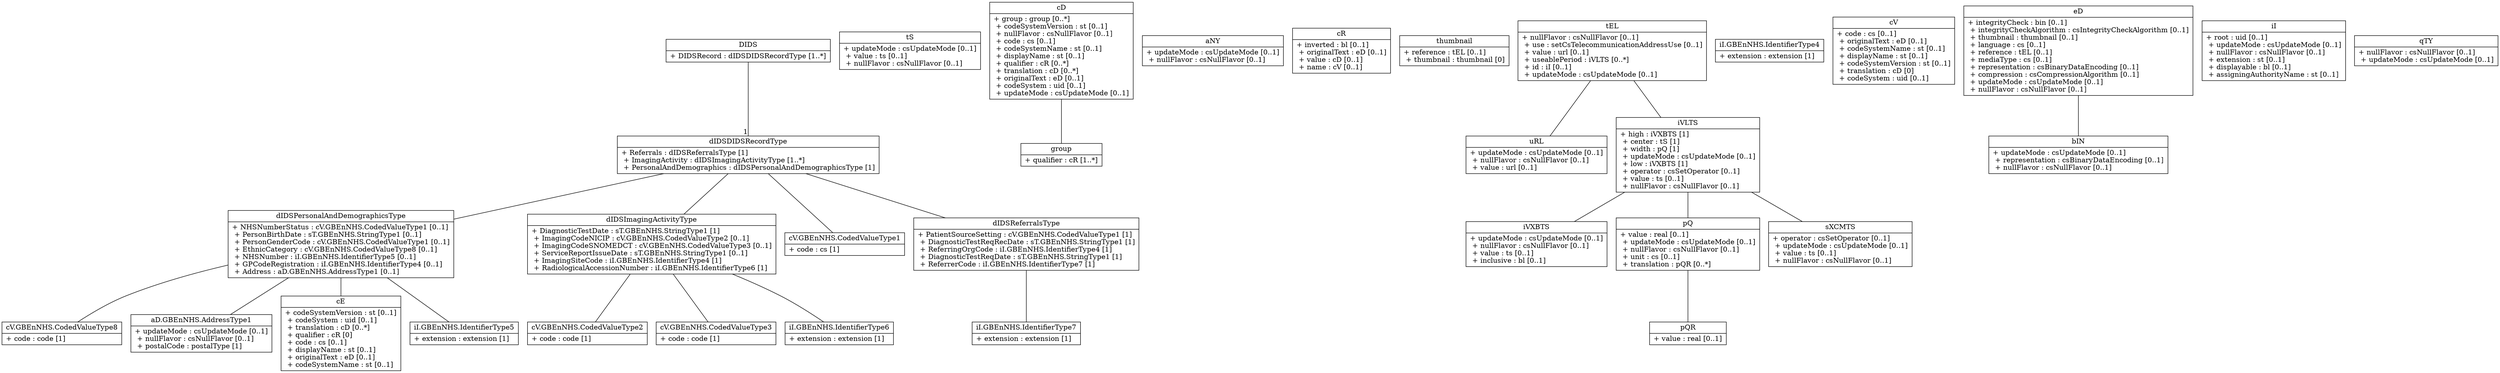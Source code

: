 
graph G {
        node [
            shape = "record"
        ]
        edge [
        ]
        "cff44f8b-dba8-46d3-bb43-53fcf52951cc" [
                label = "{dIDSPersonalAndDemographicsType|
                + NHSNumberStatus : cV.GBEnNHS.CodedValueType1 [0..1
]\l
                + PersonBirthDate : sT.GBEnNHS.StringType1 [0..1
]\l
                + PersonGenderCode : cV.GBEnNHS.CodedValueType1 [0..1
]\l
                + EthnicCategory : cV.GBEnNHS.CodedValueType8 [0..1
]\l
                + NHSNumber : iI.GBEnNHS.IdentifierType5 [0..1
]\l
                + GPCodeRegistration : iI.GBEnNHS.IdentifierType4 [0..1
]\l
                + Address : aD.GBEnNHS.AddressType1 [0..1
]\l
                }"
        ]

        "a2d5d6ce-d0ec-48b6-b823-1c96b7c1dd19" [
                label = "{tS|
                + updateMode : csUpdateMode [0..1
]\l
                + value : ts [0..1
]\l
                + nullFlavor : csNullFlavor [0..1
]\l
                }"
        ]

        "bfdb4cf3-4f0c-4435-a7fc-dc545aede158" [
                label = "{cD|
                + group : group [0..*
]\l
                + codeSystemVersion : st [0..1
]\l
                + nullFlavor : csNullFlavor [0..1
]\l
                + code : cs [0..1
]\l
                + codeSystemName : st [0..1
]\l
                + displayName : st [0..1
]\l
                + qualifier : cR [0..*
]\l
                + translation : cD [0..*
]\l
                + originalText : eD [0..1
]\l
                + codeSystem : uid [0..1
]\l
                + updateMode : csUpdateMode [0..1
]\l
                }"
        ]

        "b133b87a-6e66-46e0-b2ee-2eb39a04524c" [
                label = "{aNY|
                + updateMode : csUpdateMode [0..1
]\l
                + nullFlavor : csNullFlavor [0..1
]\l
                }"
        ]

        "3774040a-2b00-43ae-aa05-b3e6bee2e720" [
                label = "{cV.GBEnNHS.CodedValueType8|
                + code : code [1
]\l
                }"
        ]

        "6a0fd3ed-8ef7-47cf-a92e-3152a73376ee" [
                label = "{cR|
                + inverted : bl [0..1
]\l
                + originalText : eD [0..1
]\l
                + value : cD [0..1
]\l
                + name : cV [0..1
]\l
                }"
        ]

        "086e539e-8a82-4384-96fc-8212a75bdada" [
                label = "{thumbnail|
                + reference : tEL [0..1
]\l
                + thumbnail : thumbnail [0
]\l
                }"
        ]

        "6f0ec180-1609-46df-b71c-e4a5c62ac10e" [
                label = "{dIDSDIDSRecordType|
                + Referrals : dIDSReferralsType [1
]\l
                + ImagingActivity : dIDSImagingActivityType [1..*
]\l
                + PersonalAndDemographics : dIDSPersonalAndDemographicsType [1
]\l
                }"
        ]

        "61567a79-ecf2-4704-9135-d0e7411c613e" [
                label = "{uRL|
                + updateMode : csUpdateMode [0..1
]\l
                + nullFlavor : csNullFlavor [0..1
]\l
                + value : url [0..1
]\l
                }"
        ]

        "726b9d7d-fc98-4782-b29a-91de3aa119c2" [
                label = "{dIDSImagingActivityType|
                + DiagnosticTestDate : sT.GBEnNHS.StringType1 [1
]\l
                + ImagingCodeNICIP : cV.GBEnNHS.CodedValueType2 [0..1
]\l
                + ImagingCodeSNOMEDCT : cV.GBEnNHS.CodedValueType3 [0..1
]\l
                + ServiceReportIssueDate : sT.GBEnNHS.StringType1 [0..1
]\l
                + ImagingSiteCode : iI.GBEnNHS.IdentifierType4 [1
]\l
                + RadiologicalAccessionNumber : iI.GBEnNHS.IdentifierType6 [1
]\l
                }"
        ]

        "fa8a804e-4524-494b-9f87-80beb43d07ea" [
                label = "{iI.GBEnNHS.IdentifierType4|
                + extension : extension [1
]\l
                }"
        ]

        "c04a7a78-ee25-42be-ac6d-dbd9bb5ef750" [
                label = "{aD.GBEnNHS.AddressType1|
                + updateMode : csUpdateMode [0..1
]\l
                + nullFlavor : csNullFlavor [0..1
]\l
                + postalCode : postalType [1
]\l
                }"
        ]

        "3e085fb1-ac2b-4e71-bc62-56d613f0f802" [
                label = "{cV.GBEnNHS.CodedValueType2|
                + code : code [1
]\l
                }"
        ]

        "229f226c-ee0a-45aa-ba61-a916937e35c2" [
                label = "{iI.GBEnNHS.IdentifierType7|
                + extension : extension [1
]\l
                }"
        ]

        "3d1c7c1f-0eea-4504-a3f2-6813fef631cc" [
                label = "{iVXBTS|
                + updateMode : csUpdateMode [0..1
]\l
                + nullFlavor : csNullFlavor [0..1
]\l
                + value : ts [0..1
]\l
                + inclusive : bl [0..1
]\l
                }"
        ]

        "9e567f93-0075-4524-b9b3-3b46a28893ce" [
                label = "{cV.GBEnNHS.CodedValueType1|
                + code : cs [1
]\l
                }"
        ]

        "cf0f4a82-8e81-4bf7-a015-b487dd0f1c96" [
                label = "{cV|
                + code : cs [0..1
]\l
                + originalText : eD [0..1
]\l
                + codeSystemName : st [0..1
]\l
                + displayName : st [0..1
]\l
                + codeSystemVersion : st [0..1
]\l
                + translation : cD [0
]\l
                + codeSystem : uid [0..1
]\l
                }"
        ]

        "c4b6754a-040f-45e0-b39a-23bf2331608c" [
                label = "{eD|
                + integrityCheck : bin [0..1
]\l
                + integrityCheckAlgorithm : csIntegrityCheckAlgorithm [0..1
]\l
                + thumbnail : thumbnail [0..1
]\l
                + language : cs [0..1
]\l
                + reference : tEL [0..1
]\l
                + mediaType : cs [0..1
]\l
                + representation : csBinaryDataEncoding [0..1
]\l
                + compression : csCompressionAlgorithm [0..1
]\l
                + updateMode : csUpdateMode [0..1
]\l
                + nullFlavor : csNullFlavor [0..1
]\l
                }"
        ]

        "72d38972-356c-409b-90f6-87b37303087e" [
                label = "{cE|
                + codeSystemVersion : st [0..1
]\l
                + codeSystem : uid [0..1
]\l
                + translation : cD [0..*
]\l
                + qualifier : cR [0
]\l
                + code : cs [0..1
]\l
                + displayName : st [0..1
]\l
                + originalText : eD [0..1
]\l
                + codeSystemName : st [0..1
]\l
                }"
        ]

        "407de7d2-ef81-4b0a-b88e-9d76cfb2eb0a" [
                label = "{tEL|
                + nullFlavor : csNullFlavor [0..1
]\l
                + use : setCsTelecommunicationAddressUse [0..1
]\l
                + value : url [0..1
]\l
                + useablePeriod : iVLTS [0..*
]\l
                + id : iI [0..1
]\l
                + updateMode : csUpdateMode [0..1
]\l
                }"
        ]

        "488e8efd-8f15-4c82-9a70-7a3e5c2689e7" [
                label = "{bIN|
                + updateMode : csUpdateMode [0..1
]\l
                + representation : csBinaryDataEncoding [0..1
]\l
                + nullFlavor : csNullFlavor [0..1
]\l
                }"
        ]

        "0cd63752-42a8-4ad0-8ff2-40b8055454d2" [
                label = "{DIDS|
                + DIDSRecord : dIDSDIDSRecordType [1..*
]\l
                }"
        ]

        "45bb5b47-e871-4731-8e6f-5314632d1fb3" [
                label = "{iI|
                + root : uid [0..1
]\l
                + updateMode : csUpdateMode [0..1
]\l
                + nullFlavor : csNullFlavor [0..1
]\l
                + extension : st [0..1
]\l
                + displayable : bl [0..1
]\l
                + assigningAuthorityName : st [0..1
]\l
                }"
        ]

        "0a31c783-e3e6-4d11-bcb6-7d6391482bde" [
                label = "{iI.GBEnNHS.IdentifierType5|
                + extension : extension [1
]\l
                }"
        ]

        "57b221bc-1a49-485f-a4ca-e4d765aafd9c" [
                label = "{pQR|
                + value : real [0..1
]\l
                }"
        ]

        "28ff5da1-32b2-412e-a7f8-b03fae1897e4" [
                label = "{iVLTS|
                + high : iVXBTS [1
]\l
                + center : tS [1
]\l
                + width : pQ [1
]\l
                + updateMode : csUpdateMode [0..1
]\l
                + low : iVXBTS [1
]\l
                + operator : csSetOperator [0..1
]\l
                + value : ts [0..1
]\l
                + nullFlavor : csNullFlavor [0..1
]\l
                }"
        ]

        "27f900c8-faf1-486c-b24e-bba2b80e43ed" [
                label = "{group|
                + qualifier : cR [1..*
]\l
                }"
        ]

        "203b3fe8-df33-435b-a59d-63d4996ee562" [
                label = "{dIDSReferralsType|
                + PatientSourceSetting : cV.GBEnNHS.CodedValueType1 [1
]\l
                + DiagnosticTestReqRecDate : sT.GBEnNHS.StringType1 [1
]\l
                + ReferringOrgCode : iI.GBEnNHS.IdentifierType4 [1
]\l
                + DiagnosticTestReqDate : sT.GBEnNHS.StringType1 [1
]\l
                + ReferrerCode : iI.GBEnNHS.IdentifierType7 [1
]\l
                }"
        ]

        "a47b0ded-562e-4990-a7e1-8dd6cad5c493" [
                label = "{qTY|
                + nullFlavor : csNullFlavor [0..1
]\l
                + updateMode : csUpdateMode [0..1
]\l
                }"
        ]

        "3b90b3fa-3de8-4d00-a383-21be12af67e3" [
                label = "{pQ|
                + value : real [0..1
]\l
                + updateMode : csUpdateMode [0..1
]\l
                + nullFlavor : csNullFlavor [0..1
]\l
                + unit : cs [0..1
]\l
                + translation : pQR [0..*
]\l
                }"
        ]

        "1db203a2-4215-4f3f-9340-72dac25171f9" [
                label = "{sXCMTS|
                + operator : csSetOperator [0..1
]\l
                + updateMode : csUpdateMode [0..1
]\l
                + value : ts [0..1
]\l
                + nullFlavor : csNullFlavor [0..1
]\l
                }"
        ]

        "b0bb9ec2-722e-47cd-920e-97603673186a" [
                label = "{cV.GBEnNHS.CodedValueType3|
                + code : code [1
]\l
                }"
        ]

        "bc96ce26-57e1-4cfa-9483-09cc5d56abe0" [
                label = "{iI.GBEnNHS.IdentifierType6|
                + extension : extension [1
]\l
                }"
        ]

        "cff44f8b-dba8-46d3-bb43-53fcf52951cc" -- "72d38972-356c-409b-90f6-87b37303087e" [
                arrowhead = "none"
                headlabel = "
"
                taillabel = "
"
        ]
        "cff44f8b-dba8-46d3-bb43-53fcf52951cc" -- "c04a7a78-ee25-42be-ac6d-dbd9bb5ef750" [
                arrowhead = "none"
                headlabel = "
"
                taillabel = "
"
        ]
        "cff44f8b-dba8-46d3-bb43-53fcf52951cc" -- "0a31c783-e3e6-4d11-bcb6-7d6391482bde" [
                arrowhead = "none"
                headlabel = "
"
                taillabel = "
"
        ]
        "cff44f8b-dba8-46d3-bb43-53fcf52951cc" -- "3774040a-2b00-43ae-aa05-b3e6bee2e720" [
                arrowhead = "none"
                headlabel = "
"
                taillabel = "
"
        ]
        "bfdb4cf3-4f0c-4435-a7fc-dc545aede158" -- "27f900c8-faf1-486c-b24e-bba2b80e43ed" [
                arrowhead = "none"
                headlabel = "
"
                taillabel = "
"
        ]
        "6f0ec180-1609-46df-b71c-e4a5c62ac10e" -- "726b9d7d-fc98-4782-b29a-91de3aa119c2" [
                arrowhead = "none"
                headlabel = "
"
                taillabel = "
"
        ]
        "6f0ec180-1609-46df-b71c-e4a5c62ac10e" -- "203b3fe8-df33-435b-a59d-63d4996ee562" [
                arrowhead = "none"
                headlabel = "
"
                taillabel = "
"
        ]
        "6f0ec180-1609-46df-b71c-e4a5c62ac10e" -- "cff44f8b-dba8-46d3-bb43-53fcf52951cc" [
                arrowhead = "none"
                headlabel = "
"
                taillabel = "
"
        ]
        "6f0ec180-1609-46df-b71c-e4a5c62ac10e" -- "9e567f93-0075-4524-b9b3-3b46a28893ce" [
                arrowhead = "none"
                headlabel = "
"
                taillabel = "
"
        ]
        "726b9d7d-fc98-4782-b29a-91de3aa119c2" -- "3e085fb1-ac2b-4e71-bc62-56d613f0f802" [
                arrowhead = "none"
                headlabel = "
"
                taillabel = "
"
        ]
        "726b9d7d-fc98-4782-b29a-91de3aa119c2" -- "b0bb9ec2-722e-47cd-920e-97603673186a" [
                arrowhead = "none"
                headlabel = "
"
                taillabel = "
"
        ]
        "726b9d7d-fc98-4782-b29a-91de3aa119c2" -- "bc96ce26-57e1-4cfa-9483-09cc5d56abe0" [
                arrowhead = "none"
                headlabel = "
"
                taillabel = "
"
        ]
        "c4b6754a-040f-45e0-b39a-23bf2331608c" -- "488e8efd-8f15-4c82-9a70-7a3e5c2689e7" [
                arrowhead = "none"
                headlabel = "
"
                taillabel = "
"
        ]
        "407de7d2-ef81-4b0a-b88e-9d76cfb2eb0a" -- "61567a79-ecf2-4704-9135-d0e7411c613e" [
                arrowhead = "none"
                headlabel = "
"
                taillabel = "
"
        ]
        "407de7d2-ef81-4b0a-b88e-9d76cfb2eb0a" -- "28ff5da1-32b2-412e-a7f8-b03fae1897e4" [
                arrowhead = "none"
                headlabel = "
"
                taillabel = "
"
        ]
        "0cd63752-42a8-4ad0-8ff2-40b8055454d2" -- "6f0ec180-1609-46df-b71c-e4a5c62ac10e" [
                arrowhead = "none"
                headlabel = "1
"
                taillabel = "
"
        ]
        "28ff5da1-32b2-412e-a7f8-b03fae1897e4" -- "3b90b3fa-3de8-4d00-a383-21be12af67e3" [
                arrowhead = "none"
                headlabel = "
"
                taillabel = "
"
        ]
        "28ff5da1-32b2-412e-a7f8-b03fae1897e4" -- "1db203a2-4215-4f3f-9340-72dac25171f9" [
                arrowhead = "none"
                headlabel = "
"
                taillabel = "
"
        ]
        "28ff5da1-32b2-412e-a7f8-b03fae1897e4" -- "3d1c7c1f-0eea-4504-a3f2-6813fef631cc" [
                arrowhead = "none"
                headlabel = "
"
                taillabel = "
"
        ]
        "203b3fe8-df33-435b-a59d-63d4996ee562" -- "229f226c-ee0a-45aa-ba61-a916937e35c2" [
                arrowhead = "none"
                headlabel = "
"
                taillabel = "
"
        ]
        "3b90b3fa-3de8-4d00-a383-21be12af67e3" -- "57b221bc-1a49-485f-a4ca-e4d765aafd9c" [
                arrowhead = "none"
                headlabel = "
"
                taillabel = "
"
        ]
}